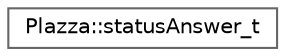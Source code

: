 digraph "Graphical Class Hierarchy"
{
 // LATEX_PDF_SIZE
  bgcolor="transparent";
  edge [fontname=Helvetica,fontsize=10,labelfontname=Helvetica,labelfontsize=10];
  node [fontname=Helvetica,fontsize=10,shape=box,height=0.2,width=0.4];
  rankdir="LR";
  Node0 [id="Node000000",label="Plazza::statusAnswer_t",height=0.2,width=0.4,color="grey40", fillcolor="white", style="filled",URL="$structPlazza_1_1statusAnswer__t.html",tooltip="Structure representing the status answer message."];
}
